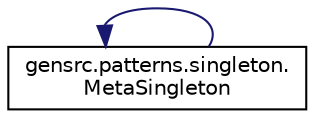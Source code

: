 digraph "Graphical Class Hierarchy"
{
  edge [fontname="Helvetica",fontsize="10",labelfontname="Helvetica",labelfontsize="10"];
  node [fontname="Helvetica",fontsize="10",shape=record];
  rankdir="LR";
  Node0 [label="type",height=0.2,width=0.4,color="grey75", fillcolor="white", style="filled"];
  Node0 -> Node0 [dir="back",color="midnightblue",fontsize="10",style="solid",fontname="Helvetica"];
  Node0 [label="gensrc.patterns.singleton.\lMetaSingleton",height=0.2,width=0.4,color="black", fillcolor="white", style="filled",URL="$classgensrc_1_1patterns_1_1singleton_1_1_meta_singleton.html"];
}
